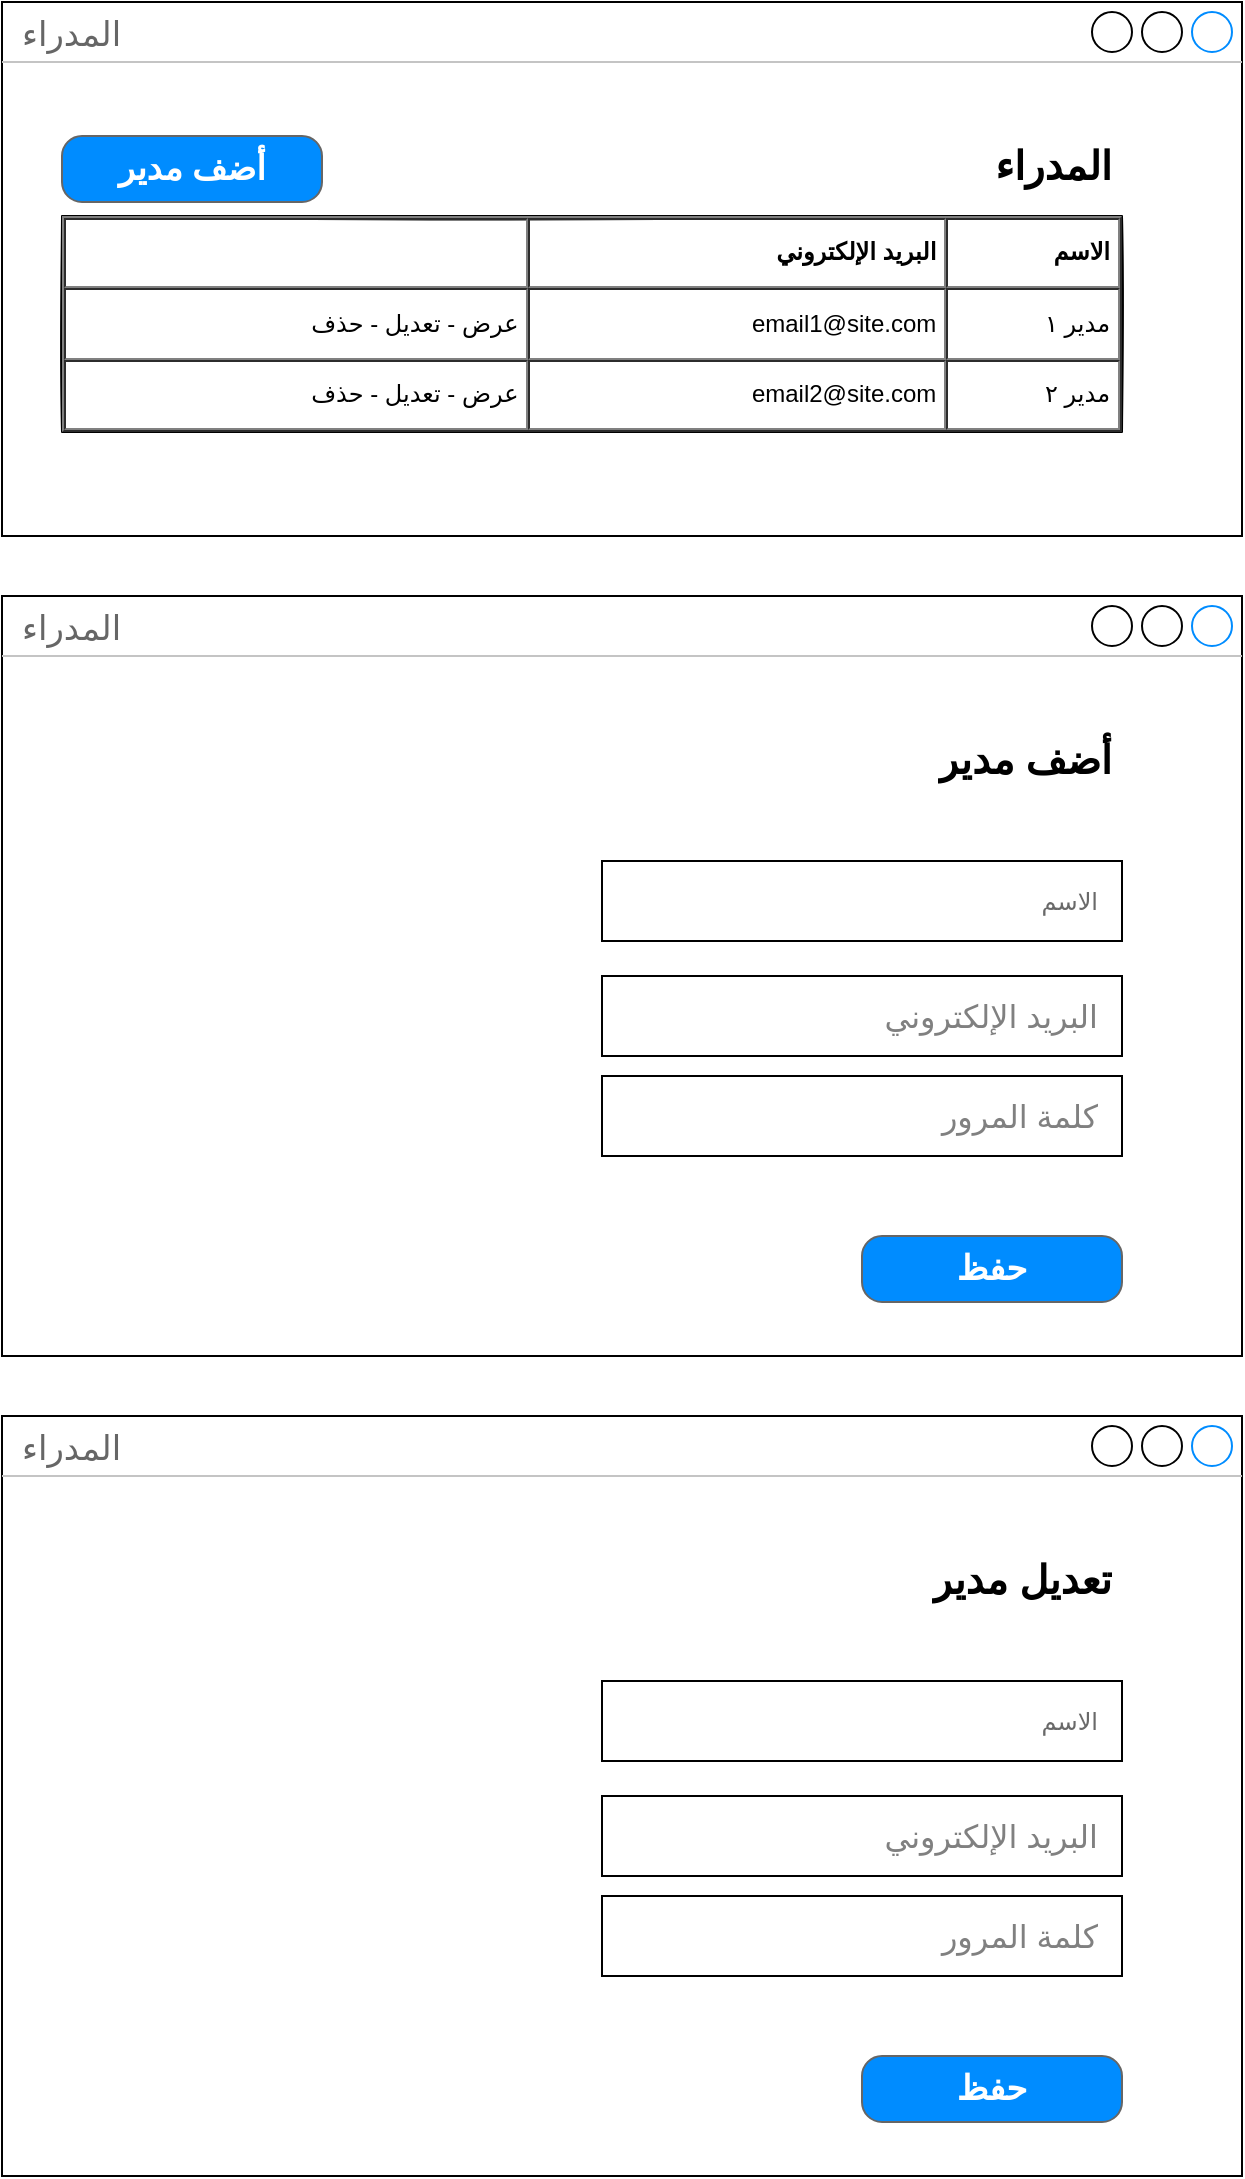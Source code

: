 <mxfile version="17.4.6" type="github">
  <diagram id="nDNJL3_B4G6pBPuI-Msn" name="Page-1">
    <mxGraphModel dx="821" dy="1062" grid="1" gridSize="10" guides="1" tooltips="1" connect="1" arrows="1" fold="1" page="1" pageScale="1" pageWidth="850" pageHeight="1100" math="0" shadow="0">
      <root>
        <mxCell id="0" />
        <mxCell id="1" parent="0" />
        <mxCell id="3dhpxIoL0cY6gG451Ul--10" value="المدراء" style="strokeWidth=1;shadow=0;dashed=0;align=center;html=1;shape=mxgraph.mockup.containers.window;align=left;verticalAlign=top;spacingLeft=8;strokeColor2=#008cff;strokeColor3=#c4c4c4;fontColor=#666666;mainText=;fontSize=17;labelBackgroundColor=none;sketch=0;" parent="1" vertex="1">
          <mxGeometry x="90" y="133" width="620" height="267" as="geometry" />
        </mxCell>
        <mxCell id="B7E7dIONJrocs0yVwBSK-26" value="&lt;table cellpadding=&quot;4&quot; cellspacing=&quot;0&quot; border=&quot;1&quot; style=&quot;font-size: 1em ; width: 100% ; height: 100%&quot;&gt;&lt;tbody&gt;&lt;tr&gt;&lt;td&gt;&lt;br&gt;&lt;/td&gt;&lt;th&gt;البريد الإلكتروني&lt;/th&gt;&lt;th&gt;الاسم&lt;/th&gt;&lt;/tr&gt;&lt;tr&gt;&lt;td&gt;عرض - تعديل - حذف&lt;/td&gt;&lt;td&gt;email1@site.com&lt;/td&gt;&lt;td&gt;مدير ١&lt;/td&gt;&lt;/tr&gt;&lt;tr&gt;&lt;td&gt;عرض - تعديل - حذف&lt;br&gt;&lt;/td&gt;&lt;td&gt;email2@site.com&lt;/td&gt;&lt;td&gt;مدير ٢&lt;/td&gt;&lt;/tr&gt;&lt;/tbody&gt;&lt;/table&gt; " style="verticalAlign=top;align=right;overflow=fill;fontSize=12;fontFamily=Helvetica;html=1;shadow=0;sketch=1;" parent="1" vertex="1">
          <mxGeometry x="120" y="240" width="530" height="108" as="geometry" />
        </mxCell>
        <mxCell id="B7E7dIONJrocs0yVwBSK-28" value="&lt;h1 style=&quot;font-size: 20px&quot;&gt;المدراء&lt;/h1&gt;" style="text;html=1;strokeColor=none;fillColor=none;spacing=5;spacingTop=-20;whiteSpace=wrap;overflow=hidden;rounded=0;shadow=0;sketch=1;fontSize=20;align=right;" parent="1" vertex="1">
          <mxGeometry x="465" y="200" width="185" height="37" as="geometry" />
        </mxCell>
        <mxCell id="N3nH13avqgLZvzvTsGtK-5" value="المدراء" style="strokeWidth=1;shadow=0;dashed=0;align=center;html=1;shape=mxgraph.mockup.containers.window;align=left;verticalAlign=top;spacingLeft=8;strokeColor2=#008cff;strokeColor3=#c4c4c4;fontColor=#666666;mainText=;fontSize=17;labelBackgroundColor=none;sketch=0;" parent="1" vertex="1">
          <mxGeometry x="90" y="430" width="620" height="380" as="geometry" />
        </mxCell>
        <mxCell id="N3nH13avqgLZvzvTsGtK-7" value="&lt;h1 style=&quot;font-size: 20px&quot;&gt;أضف مدير&lt;/h1&gt;" style="text;html=1;strokeColor=none;fillColor=none;spacing=5;spacingTop=-20;whiteSpace=wrap;overflow=hidden;rounded=0;shadow=0;sketch=1;fontSize=20;align=right;" parent="1" vertex="1">
          <mxGeometry x="465" y="497" width="185" height="37" as="geometry" />
        </mxCell>
        <mxCell id="N3nH13avqgLZvzvTsGtK-9" value="أضف مدير" style="strokeWidth=1;shadow=0;dashed=0;align=center;html=1;shape=mxgraph.mockup.buttons.button;strokeColor=#666666;fontColor=#ffffff;mainText=;buttonStyle=round;fontSize=17;fontStyle=1;fillColor=#008cff;whiteSpace=wrap;" parent="1" vertex="1">
          <mxGeometry x="120" y="200" width="130" height="33" as="geometry" />
        </mxCell>
        <mxCell id="N3nH13avqgLZvzvTsGtK-10" value="حفظ" style="strokeWidth=1;shadow=0;dashed=0;align=center;html=1;shape=mxgraph.mockup.buttons.button;strokeColor=#666666;fontColor=#ffffff;mainText=;buttonStyle=round;fontSize=17;fontStyle=1;fillColor=#008cff;whiteSpace=wrap;" parent="1" vertex="1">
          <mxGeometry x="520" y="750" width="130" height="33" as="geometry" />
        </mxCell>
        <mxCell id="N3nH13avqgLZvzvTsGtK-20" value="الاسم" style="rounded=0;whiteSpace=wrap;html=1;verticalAlign=middle;align=right;fontColor=#696969;spacingRight=10;" parent="1" vertex="1">
          <mxGeometry x="390" y="562.5" width="260" height="40" as="geometry" />
        </mxCell>
        <mxCell id="N3nH13avqgLZvzvTsGtK-22" value="&lt;span style=&quot;color: rgb(128 , 128 , 128) ; font-size: 16px&quot;&gt;البريد الإلكتروني&lt;/span&gt;" style="rounded=0;whiteSpace=wrap;html=1;verticalAlign=middle;align=right;fontColor=#696969;spacingRight=10;" parent="1" vertex="1">
          <mxGeometry x="390" y="620" width="260" height="40" as="geometry" />
        </mxCell>
        <mxCell id="N3nH13avqgLZvzvTsGtK-23" value="&lt;span style=&quot;color: rgb(128 , 128 , 128) ; font-size: 16px&quot;&gt;كلمة المرور&lt;/span&gt;" style="rounded=0;whiteSpace=wrap;html=1;verticalAlign=middle;align=right;fontColor=#696969;spacingRight=10;" parent="1" vertex="1">
          <mxGeometry x="390" y="670" width="260" height="40" as="geometry" />
        </mxCell>
        <mxCell id="N3nH13avqgLZvzvTsGtK-24" value="المدراء" style="strokeWidth=1;shadow=0;dashed=0;align=center;html=1;shape=mxgraph.mockup.containers.window;align=left;verticalAlign=top;spacingLeft=8;strokeColor2=#008cff;strokeColor3=#c4c4c4;fontColor=#666666;mainText=;fontSize=17;labelBackgroundColor=none;sketch=0;" parent="1" vertex="1">
          <mxGeometry x="90" y="840" width="620" height="380" as="geometry" />
        </mxCell>
        <mxCell id="N3nH13avqgLZvzvTsGtK-25" value="&lt;h1 style=&quot;font-size: 20px&quot;&gt;تعديل مدير&lt;/h1&gt;" style="text;html=1;strokeColor=none;fillColor=none;spacing=5;spacingTop=-20;whiteSpace=wrap;overflow=hidden;rounded=0;shadow=0;sketch=1;fontSize=20;align=right;" parent="1" vertex="1">
          <mxGeometry x="465" y="907" width="185" height="37" as="geometry" />
        </mxCell>
        <mxCell id="N3nH13avqgLZvzvTsGtK-26" value="حفظ" style="strokeWidth=1;shadow=0;dashed=0;align=center;html=1;shape=mxgraph.mockup.buttons.button;strokeColor=#666666;fontColor=#ffffff;mainText=;buttonStyle=round;fontSize=17;fontStyle=1;fillColor=#008cff;whiteSpace=wrap;" parent="1" vertex="1">
          <mxGeometry x="520" y="1160" width="130" height="33" as="geometry" />
        </mxCell>
        <mxCell id="N3nH13avqgLZvzvTsGtK-27" value="الاسم" style="rounded=0;whiteSpace=wrap;html=1;verticalAlign=middle;align=right;fontColor=#696969;spacingRight=10;" parent="1" vertex="1">
          <mxGeometry x="390" y="972.5" width="260" height="40" as="geometry" />
        </mxCell>
        <mxCell id="N3nH13avqgLZvzvTsGtK-28" value="&lt;span style=&quot;color: rgb(128 , 128 , 128) ; font-size: 16px&quot;&gt;البريد الإلكتروني&lt;/span&gt;" style="rounded=0;whiteSpace=wrap;html=1;verticalAlign=middle;align=right;fontColor=#696969;spacingRight=10;" parent="1" vertex="1">
          <mxGeometry x="390" y="1030" width="260" height="40" as="geometry" />
        </mxCell>
        <mxCell id="N3nH13avqgLZvzvTsGtK-29" value="&lt;span style=&quot;color: rgb(128 , 128 , 128) ; font-size: 16px&quot;&gt;كلمة المرور&lt;/span&gt;" style="rounded=0;whiteSpace=wrap;html=1;verticalAlign=middle;align=right;fontColor=#696969;spacingRight=10;" parent="1" vertex="1">
          <mxGeometry x="390" y="1080" width="260" height="40" as="geometry" />
        </mxCell>
      </root>
    </mxGraphModel>
  </diagram>
</mxfile>
